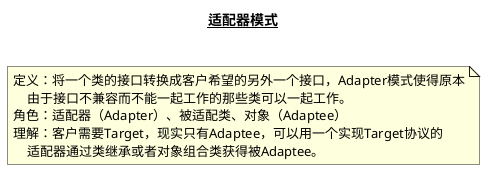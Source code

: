 @startuml
title __**适配器模式**__\n

note as N1
定义：将一个类的接口转换成客户希望的另外一个接口，Adapter模式使得原本
    由于接口不兼容而不能一起工作的那些类可以一起工作。
角色：适配器（Adapter）、被适配类、对象（Adaptee）
理解：客户需要Target，现实只有Adaptee，可以用一个实现Target协议的
    适配器通过类继承或者对象组合类获得被Adaptee。
end note

newpage

Client -r-> Target
Adapter -up-|> Target
Adapter -r-> Adaptee

note as tn
这是客户端所期待的接口，可以是具体的
或抽象的类，也可以是接口
end note
Target -r-> tn

note as arn
通过在内部包装一个Adaptee对象，
把源接口转换成目标接口
end note
Adapter --> arn

note as aen
需要适配的类
end note
Adaptee --> aen


@enduml